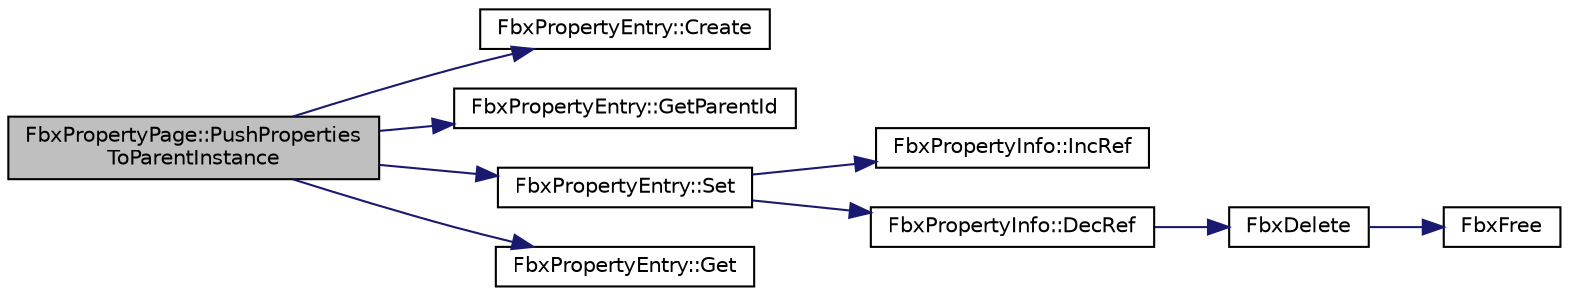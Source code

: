 digraph "FbxPropertyPage::PushPropertiesToParentInstance"
{
  edge [fontname="Helvetica",fontsize="10",labelfontname="Helvetica",labelfontsize="10"];
  node [fontname="Helvetica",fontsize="10",shape=record];
  rankdir="LR";
  Node274 [label="FbxPropertyPage::PushProperties\lToParentInstance",height=0.2,width=0.4,color="black", fillcolor="grey75", style="filled", fontcolor="black"];
  Node274 -> Node275 [color="midnightblue",fontsize="10",style="solid",fontname="Helvetica"];
  Node275 [label="FbxPropertyEntry::Create",height=0.2,width=0.4,color="black", fillcolor="white", style="filled",URL="$class_fbx_property_entry.html#a7bdf080b6151e2cf42444c207cdd454b"];
  Node274 -> Node276 [color="midnightblue",fontsize="10",style="solid",fontname="Helvetica"];
  Node276 [label="FbxPropertyEntry::GetParentId",height=0.2,width=0.4,color="black", fillcolor="white", style="filled",URL="$class_fbx_property_entry.html#a56b169256d5fa6b43c2a054a55a34c30"];
  Node274 -> Node277 [color="midnightblue",fontsize="10",style="solid",fontname="Helvetica"];
  Node277 [label="FbxPropertyEntry::Set",height=0.2,width=0.4,color="black", fillcolor="white", style="filled",URL="$class_fbx_property_entry.html#ad1aae55932cd5bb6dac87c580ddf9e64"];
  Node277 -> Node278 [color="midnightblue",fontsize="10",style="solid",fontname="Helvetica"];
  Node278 [label="FbxPropertyInfo::IncRef",height=0.2,width=0.4,color="black", fillcolor="white", style="filled",URL="$class_fbx_property_info.html#afa1a32d32b37e32e4b1ff4977b3ee9ab"];
  Node277 -> Node279 [color="midnightblue",fontsize="10",style="solid",fontname="Helvetica"];
  Node279 [label="FbxPropertyInfo::DecRef",height=0.2,width=0.4,color="black", fillcolor="white", style="filled",URL="$class_fbx_property_info.html#abea3d3ce25a205502657711eb7e2c6f2"];
  Node279 -> Node280 [color="midnightblue",fontsize="10",style="solid",fontname="Helvetica"];
  Node280 [label="FbxDelete",height=0.2,width=0.4,color="black", fillcolor="white", style="filled",URL="$fbxalloc_8h.html#a55138f34ac93c519a78f624178c128d6",tooltip="Deletion policy for pointer template classes that uses the FbxDelete() function. "];
  Node280 -> Node281 [color="midnightblue",fontsize="10",style="solid",fontname="Helvetica"];
  Node281 [label="FbxFree",height=0.2,width=0.4,color="black", fillcolor="white", style="filled",URL="$fbxalloc_8h.html#a8252906713d55f4c56e7ba84221d3852"];
  Node274 -> Node282 [color="midnightblue",fontsize="10",style="solid",fontname="Helvetica"];
  Node282 [label="FbxPropertyEntry::Get",height=0.2,width=0.4,color="black", fillcolor="white", style="filled",URL="$class_fbx_property_entry.html#ae91a2951a81cd0906ffa15c6d7c9abe4"];
}
